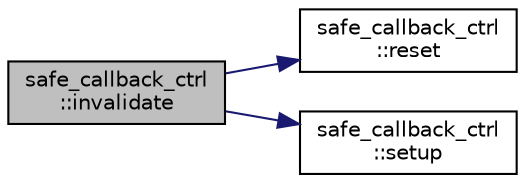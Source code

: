 digraph "safe_callback_ctrl::invalidate"
{
 // LATEX_PDF_SIZE
  edge [fontname="Helvetica",fontsize="10",labelfontname="Helvetica",labelfontsize="10"];
  node [fontname="Helvetica",fontsize="10",shape=record];
  rankdir="LR";
  Node1 [label="safe_callback_ctrl\l::invalidate",height=0.2,width=0.4,color="black", fillcolor="grey75", style="filled", fontcolor="black",tooltip=" "];
  Node1 -> Node2 [color="midnightblue",fontsize="10",style="solid",fontname="Helvetica"];
  Node2 [label="safe_callback_ctrl\l::reset",height=0.2,width=0.4,color="black", fillcolor="white", style="filled",URL="$classsafe__callback__ctrl.html#a0397d895a0c24da6b7cfd1b9fb4504a1",tooltip=" "];
  Node1 -> Node3 [color="midnightblue",fontsize="10",style="solid",fontname="Helvetica"];
  Node3 [label="safe_callback_ctrl\l::setup",height=0.2,width=0.4,color="black", fillcolor="white", style="filled",URL="$classsafe__callback__ctrl.html#a9675dc04c596425272f378fe908dd445",tooltip=" "];
}
